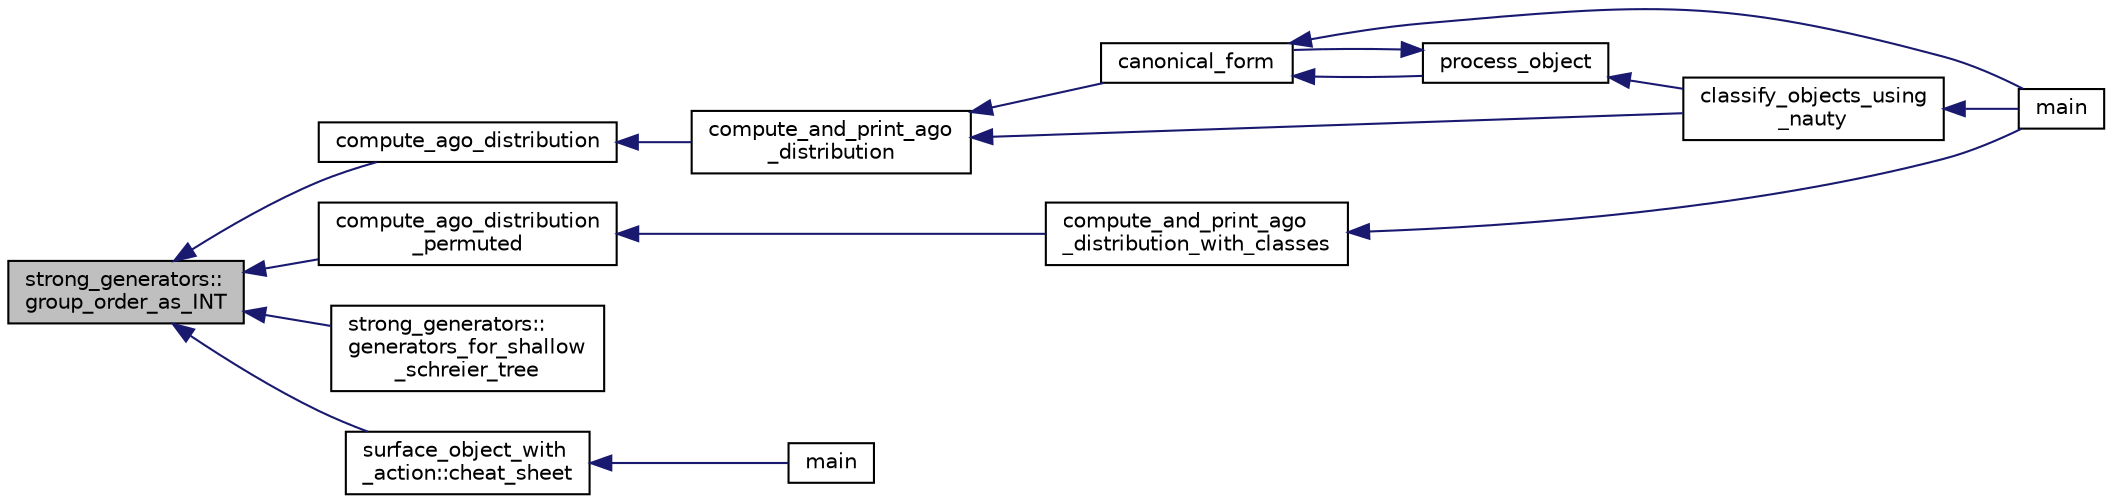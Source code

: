digraph "strong_generators::group_order_as_INT"
{
  edge [fontname="Helvetica",fontsize="10",labelfontname="Helvetica",labelfontsize="10"];
  node [fontname="Helvetica",fontsize="10",shape=record];
  rankdir="LR";
  Node2179 [label="strong_generators::\lgroup_order_as_INT",height=0.2,width=0.4,color="black", fillcolor="grey75", style="filled", fontcolor="black"];
  Node2179 -> Node2180 [dir="back",color="midnightblue",fontsize="10",style="solid",fontname="Helvetica"];
  Node2180 [label="compute_ago_distribution",height=0.2,width=0.4,color="black", fillcolor="white", style="filled",URL="$d0/de6/projective__space__main_8_c.html#a63c9db9ca280b83f386e3dea5f30fa98"];
  Node2180 -> Node2181 [dir="back",color="midnightblue",fontsize="10",style="solid",fontname="Helvetica"];
  Node2181 [label="compute_and_print_ago\l_distribution",height=0.2,width=0.4,color="black", fillcolor="white", style="filled",URL="$d0/de6/projective__space__main_8_c.html#abc36e14ed82bd09be516755b5b717d68"];
  Node2181 -> Node2182 [dir="back",color="midnightblue",fontsize="10",style="solid",fontname="Helvetica"];
  Node2182 [label="canonical_form",height=0.2,width=0.4,color="black", fillcolor="white", style="filled",URL="$d0/de6/projective__space__main_8_c.html#a5f0f6b71cd402c5b41240c420e533e60"];
  Node2182 -> Node2183 [dir="back",color="midnightblue",fontsize="10",style="solid",fontname="Helvetica"];
  Node2183 [label="main",height=0.2,width=0.4,color="black", fillcolor="white", style="filled",URL="$d0/de6/projective__space__main_8_c.html#a3c04138a5bfe5d72780bb7e82a18e627"];
  Node2182 -> Node2184 [dir="back",color="midnightblue",fontsize="10",style="solid",fontname="Helvetica"];
  Node2184 [label="process_object",height=0.2,width=0.4,color="black", fillcolor="white", style="filled",URL="$d0/de6/projective__space__main_8_c.html#a63a6b06bd2a9a9c50ed710271f4d5530"];
  Node2184 -> Node2182 [dir="back",color="midnightblue",fontsize="10",style="solid",fontname="Helvetica"];
  Node2184 -> Node2185 [dir="back",color="midnightblue",fontsize="10",style="solid",fontname="Helvetica"];
  Node2185 [label="classify_objects_using\l_nauty",height=0.2,width=0.4,color="black", fillcolor="white", style="filled",URL="$d0/de6/projective__space__main_8_c.html#a32275eacc4bdda93b2b34c2a9217a088"];
  Node2185 -> Node2183 [dir="back",color="midnightblue",fontsize="10",style="solid",fontname="Helvetica"];
  Node2181 -> Node2185 [dir="back",color="midnightblue",fontsize="10",style="solid",fontname="Helvetica"];
  Node2179 -> Node2186 [dir="back",color="midnightblue",fontsize="10",style="solid",fontname="Helvetica"];
  Node2186 [label="compute_ago_distribution\l_permuted",height=0.2,width=0.4,color="black", fillcolor="white", style="filled",URL="$d0/de6/projective__space__main_8_c.html#a1d8c812b2637be8e72d8ae3dfdc8c3df"];
  Node2186 -> Node2187 [dir="back",color="midnightblue",fontsize="10",style="solid",fontname="Helvetica"];
  Node2187 [label="compute_and_print_ago\l_distribution_with_classes",height=0.2,width=0.4,color="black", fillcolor="white", style="filled",URL="$d0/de6/projective__space__main_8_c.html#ac64ecd71e4db92860ba230d89959dd8e"];
  Node2187 -> Node2183 [dir="back",color="midnightblue",fontsize="10",style="solid",fontname="Helvetica"];
  Node2179 -> Node2188 [dir="back",color="midnightblue",fontsize="10",style="solid",fontname="Helvetica"];
  Node2188 [label="strong_generators::\lgenerators_for_shallow\l_schreier_tree",height=0.2,width=0.4,color="black", fillcolor="white", style="filled",URL="$dc/d09/classstrong__generators.html#a5d093b23261ef710325614ad5c497dbc"];
  Node2179 -> Node2189 [dir="back",color="midnightblue",fontsize="10",style="solid",fontname="Helvetica"];
  Node2189 [label="surface_object_with\l_action::cheat_sheet",height=0.2,width=0.4,color="black", fillcolor="white", style="filled",URL="$db/d28/classsurface__object__with__action.html#a13371a6bb26f27759adcc0f7292b12d2"];
  Node2189 -> Node2190 [dir="back",color="midnightblue",fontsize="10",style="solid",fontname="Helvetica"];
  Node2190 [label="main",height=0.2,width=0.4,color="black", fillcolor="white", style="filled",URL="$d2/dfa/create__surface__main_8_c.html#a217dbf8b442f20279ea00b898af96f52"];
}
